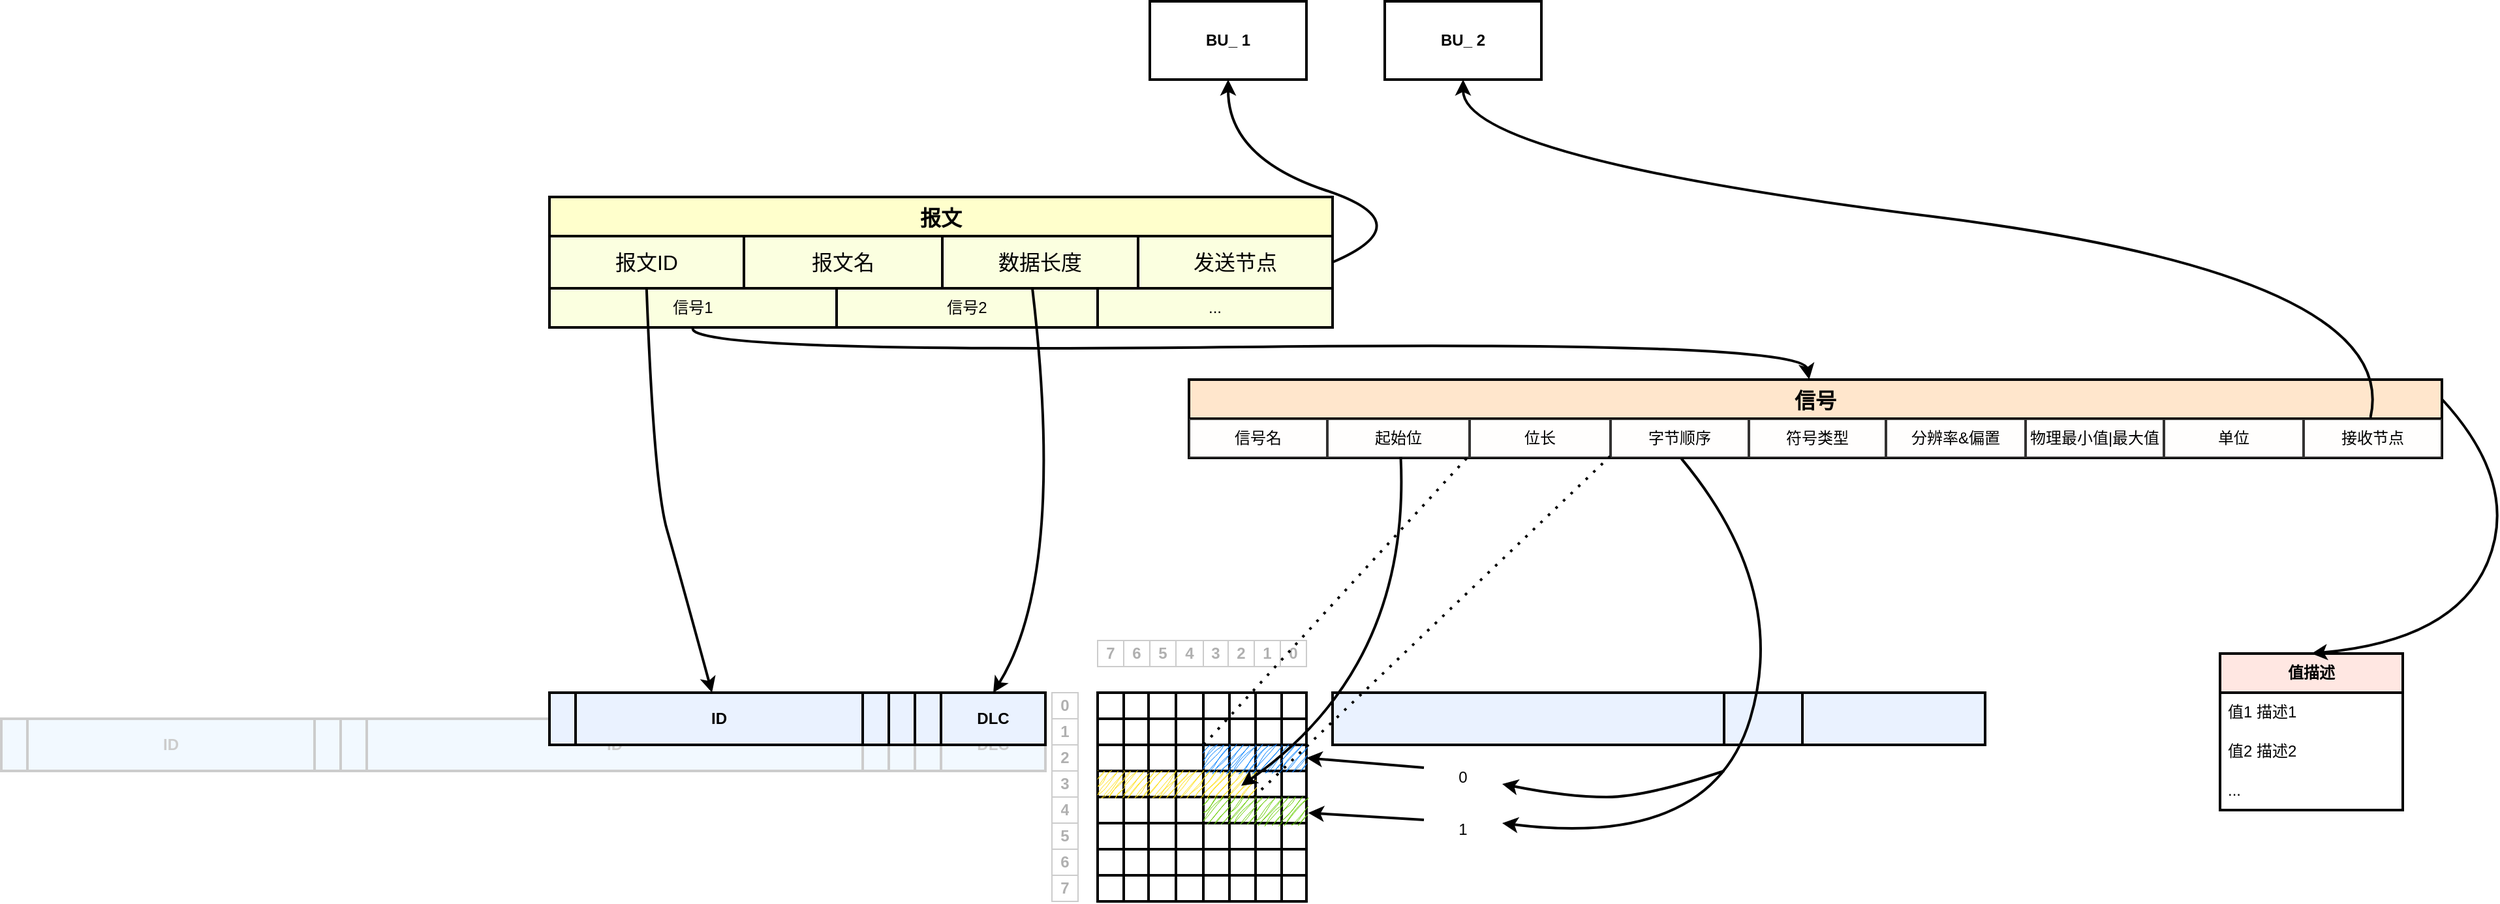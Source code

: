 <mxfile>
    <diagram id="3I3giQXlBfIKpEBD-l2_" name="第 1 页">
        <mxGraphModel dx="3257" dy="1340" grid="1" gridSize="10" guides="1" tooltips="1" connect="1" arrows="1" fold="1" page="1" pageScale="1" pageWidth="1169" pageHeight="1654" math="0" shadow="0">
            <root>
                <mxCell id="0"/>
                <mxCell id="1" parent="0"/>
                <mxCell id="253" value="DLC" style="rounded=0;whiteSpace=wrap;html=1;strokeColor=#CCCCCC;strokeWidth=2;fontStyle=1;fontColor=#CCCCCC;fillColor=#F2F9FF;" parent="1" vertex="1">
                    <mxGeometry x="500" y="740" width="80" height="40" as="geometry"/>
                </mxCell>
                <mxCell id="241" value="ID" style="rounded=0;whiteSpace=wrap;html=1;strokeColor=#CCCCCC;strokeWidth=2;fontStyle=1;fontColor=#CCCCCC;fillColor=#F2F9FF;" parent="1" vertex="1">
                    <mxGeometry x="-200" y="740" width="220" height="40" as="geometry"/>
                </mxCell>
                <mxCell id="242" value="" style="rounded=0;whiteSpace=wrap;html=1;strokeColor=#CCCCCC;strokeWidth=2;fillColor=#F2F9FF;" parent="1" vertex="1">
                    <mxGeometry x="-220" y="740" width="20" height="40" as="geometry"/>
                </mxCell>
                <mxCell id="243" value="" style="rounded=0;whiteSpace=wrap;html=1;strokeColor=#CCCCCC;strokeWidth=2;fillColor=#F2F9FF;" parent="1" vertex="1">
                    <mxGeometry x="20" y="740" width="20" height="40" as="geometry"/>
                </mxCell>
                <mxCell id="246" value="" style="rounded=0;whiteSpace=wrap;html=1;strokeColor=#CCCCCC;strokeWidth=2;fillColor=#F2F9FF;" parent="1" vertex="1">
                    <mxGeometry x="40" y="740" width="20" height="40" as="geometry"/>
                </mxCell>
                <mxCell id="247" value="ID" style="rounded=0;whiteSpace=wrap;html=1;strokeColor=#CCCCCC;strokeWidth=2;fontStyle=1;fontColor=#CCCCCC;fillColor=#F2F9FF;" parent="1" vertex="1">
                    <mxGeometry x="60" y="740" width="380" height="40" as="geometry"/>
                </mxCell>
                <mxCell id="248" value="" style="rounded=0;whiteSpace=wrap;html=1;strokeColor=#CCCCCC;strokeWidth=2;fillColor=#F2F9FF;" parent="1" vertex="1">
                    <mxGeometry x="440" y="740" width="20" height="40" as="geometry"/>
                </mxCell>
                <mxCell id="249" value="" style="rounded=0;whiteSpace=wrap;html=1;strokeColor=#CCCCCC;strokeWidth=2;fillColor=#F2F9FF;" parent="1" vertex="1">
                    <mxGeometry x="460" y="740" width="20" height="40" as="geometry"/>
                </mxCell>
                <mxCell id="250" value="" style="rounded=0;whiteSpace=wrap;html=1;strokeColor=#CCCCCC;strokeWidth=2;fillColor=#F2F9FF;" parent="1" vertex="1">
                    <mxGeometry x="480" y="740" width="20" height="40" as="geometry"/>
                </mxCell>
                <mxCell id="172" value="" style="shape=table;startSize=0;container=1;collapsible=0;childLayout=tableLayout;fontSize=14;strokeColor=light-dark(#CCCCCC,#EDEDED);fontStyle=2" parent="1" vertex="1">
                    <mxGeometry x="620" y="680" width="160" height="20" as="geometry"/>
                </mxCell>
                <mxCell id="177" value="" style="shape=tableRow;horizontal=0;startSize=0;swimlaneHead=0;swimlaneBody=0;strokeColor=inherit;top=0;left=0;bottom=0;right=0;collapsible=0;dropTarget=0;fillColor=none;points=[[0,0.5],[1,0.5]];portConstraint=eastwest;fontSize=16;" parent="172" vertex="1">
                    <mxGeometry width="160" height="20" as="geometry"/>
                </mxCell>
                <mxCell id="189" value="7" style="shape=partialRectangle;html=1;whiteSpace=wrap;connectable=0;strokeColor=inherit;overflow=hidden;fillColor=none;top=0;left=0;bottom=0;right=0;pointerEvents=1;fontSize=12;fontColor=light-dark(#b0b0b0, #272727);fontStyle=1" parent="177" vertex="1">
                    <mxGeometry width="20" height="20" as="geometry">
                        <mxRectangle width="20" height="20" as="alternateBounds"/>
                    </mxGeometry>
                </mxCell>
                <mxCell id="188" value="6" style="shape=partialRectangle;html=1;whiteSpace=wrap;connectable=0;strokeColor=inherit;overflow=hidden;fillColor=none;top=0;left=0;bottom=0;right=0;pointerEvents=1;fontSize=12;fontColor=light-dark(#b0b0b0, #272727);fontStyle=1" parent="177" vertex="1">
                    <mxGeometry x="20" width="20" height="20" as="geometry">
                        <mxRectangle width="20" height="20" as="alternateBounds"/>
                    </mxGeometry>
                </mxCell>
                <mxCell id="187" value="5" style="shape=partialRectangle;html=1;whiteSpace=wrap;connectable=0;strokeColor=inherit;overflow=hidden;fillColor=none;top=0;left=0;bottom=0;right=0;pointerEvents=1;fontSize=12;fontColor=light-dark(#b0b0b0, #272727);fontStyle=1" parent="177" vertex="1">
                    <mxGeometry x="40" width="20" height="20" as="geometry">
                        <mxRectangle width="20" height="20" as="alternateBounds"/>
                    </mxGeometry>
                </mxCell>
                <mxCell id="186" value="4" style="shape=partialRectangle;html=1;whiteSpace=wrap;connectable=0;strokeColor=inherit;overflow=hidden;fillColor=none;top=0;left=0;bottom=0;right=0;pointerEvents=1;fontSize=12;fontColor=light-dark(#b0b0b0, #272727);fontStyle=1" parent="177" vertex="1">
                    <mxGeometry x="60" width="21" height="20" as="geometry">
                        <mxRectangle width="21" height="20" as="alternateBounds"/>
                    </mxGeometry>
                </mxCell>
                <mxCell id="185" value="3" style="shape=partialRectangle;html=1;whiteSpace=wrap;connectable=0;strokeColor=inherit;overflow=hidden;fillColor=none;top=0;left=0;bottom=0;right=0;pointerEvents=1;fontSize=12;fontColor=light-dark(#b0b0b0, #272727);fontStyle=1" parent="177" vertex="1">
                    <mxGeometry x="81" width="19" height="20" as="geometry">
                        <mxRectangle width="19" height="20" as="alternateBounds"/>
                    </mxGeometry>
                </mxCell>
                <mxCell id="178" value="2" style="shape=partialRectangle;html=1;whiteSpace=wrap;connectable=0;strokeColor=inherit;overflow=hidden;fillColor=none;top=0;left=0;bottom=0;right=0;pointerEvents=1;fontSize=12;fontColor=light-dark(#b0b0b0, #272727);fontStyle=1" parent="177" vertex="1">
                    <mxGeometry x="100" width="20" height="20" as="geometry">
                        <mxRectangle width="20" height="20" as="alternateBounds"/>
                    </mxGeometry>
                </mxCell>
                <mxCell id="179" value="1" style="shape=partialRectangle;html=1;whiteSpace=wrap;connectable=0;strokeColor=inherit;overflow=hidden;fillColor=none;top=0;left=0;bottom=0;right=0;pointerEvents=1;fontSize=12;fontColor=light-dark(#b0b0b0, #272727);fontStyle=1" parent="177" vertex="1">
                    <mxGeometry x="120" width="20" height="20" as="geometry">
                        <mxRectangle width="20" height="20" as="alternateBounds"/>
                    </mxGeometry>
                </mxCell>
                <mxCell id="180" value="0" style="shape=partialRectangle;html=1;whiteSpace=wrap;connectable=0;strokeColor=inherit;overflow=hidden;fillColor=none;top=0;left=0;bottom=0;right=0;pointerEvents=1;fontSize=12;fontColor=light-dark(#b0b0b0, #272727);fontStyle=1" parent="177" vertex="1">
                    <mxGeometry x="140" width="20" height="20" as="geometry">
                        <mxRectangle width="20" height="20" as="alternateBounds"/>
                    </mxGeometry>
                </mxCell>
                <mxCell id="2" value="BU_ 1" style="rounded=0;whiteSpace=wrap;html=1;strokeColor=default;strokeWidth=2;fontStyle=1" parent="1" vertex="1">
                    <mxGeometry x="660" y="190" width="120" height="60" as="geometry"/>
                </mxCell>
                <mxCell id="3" value="BU_ 2" style="rounded=0;whiteSpace=wrap;html=1;strokeColor=default;strokeWidth=2;fontStyle=1" parent="1" vertex="1">
                    <mxGeometry x="840" y="190" width="120" height="60" as="geometry"/>
                </mxCell>
                <mxCell id="42" value="信号" style="shape=table;startSize=30;container=1;collapsible=0;childLayout=tableLayout;strokeColor=default;fontSize=16;strokeWidth=2;fontStyle=1;fillColor=#FFE6CC;" parent="1" vertex="1">
                    <mxGeometry x="690" y="480" width="960" height="60" as="geometry"/>
                </mxCell>
                <mxCell id="43" value="" style="shape=tableRow;horizontal=0;startSize=0;swimlaneHead=0;swimlaneBody=0;strokeColor=inherit;top=0;left=0;bottom=0;right=0;collapsible=0;dropTarget=0;fillColor=none;points=[[0,0.5],[1,0.5]];portConstraint=eastwest;fontSize=16;" parent="42" vertex="1">
                    <mxGeometry y="30" width="960" height="30" as="geometry"/>
                </mxCell>
                <mxCell id="44" value="信号名" style="shape=partialRectangle;html=1;whiteSpace=wrap;connectable=0;strokeColor=default;overflow=hidden;fillColor=#FFF9F2;top=0;left=0;bottom=0;right=0;pointerEvents=1;fontSize=12;strokeWidth=2;fillStyle=solid;opacity=20;" parent="43" vertex="1">
                    <mxGeometry width="106" height="30" as="geometry">
                        <mxRectangle width="106" height="30" as="alternateBounds"/>
                    </mxGeometry>
                </mxCell>
                <mxCell id="45" value="起始位" style="shape=partialRectangle;html=1;whiteSpace=wrap;connectable=0;strokeColor=default;overflow=hidden;fillColor=#FFF9F2;top=0;left=0;bottom=0;right=0;pointerEvents=1;fontSize=12;strokeWidth=2;fillStyle=solid;opacity=20;" parent="43" vertex="1">
                    <mxGeometry x="106" width="109" height="30" as="geometry">
                        <mxRectangle width="109" height="30" as="alternateBounds"/>
                    </mxGeometry>
                </mxCell>
                <mxCell id="46" value="位长" style="shape=partialRectangle;html=1;whiteSpace=wrap;connectable=0;strokeColor=default;overflow=hidden;fillColor=#FFF9F2;top=0;left=0;bottom=0;right=0;pointerEvents=1;fontSize=12;strokeWidth=2;fillStyle=solid;opacity=20;" parent="43" vertex="1">
                    <mxGeometry x="215" width="108" height="30" as="geometry">
                        <mxRectangle width="108" height="30" as="alternateBounds"/>
                    </mxGeometry>
                </mxCell>
                <mxCell id="47" value="字节顺序" style="shape=partialRectangle;html=1;whiteSpace=wrap;connectable=0;strokeColor=default;overflow=hidden;fillColor=#FFF9F2;top=0;left=0;bottom=0;right=0;pointerEvents=1;fontSize=12;strokeWidth=2;fillStyle=solid;opacity=20;" parent="43" vertex="1">
                    <mxGeometry x="323" width="106" height="30" as="geometry">
                        <mxRectangle width="106" height="30" as="alternateBounds"/>
                    </mxGeometry>
                </mxCell>
                <mxCell id="48" value="符号类型" style="shape=partialRectangle;html=1;whiteSpace=wrap;connectable=0;strokeColor=default;overflow=hidden;fillColor=#FFF9F2;top=0;left=0;bottom=0;right=0;pointerEvents=1;fontSize=12;strokeWidth=2;fillStyle=solid;opacity=20;" parent="43" vertex="1">
                    <mxGeometry x="429" width="105" height="30" as="geometry">
                        <mxRectangle width="105" height="30" as="alternateBounds"/>
                    </mxGeometry>
                </mxCell>
                <mxCell id="49" value="分辨率&amp;amp;偏置" style="shape=partialRectangle;html=1;whiteSpace=wrap;connectable=0;strokeColor=default;overflow=hidden;fillColor=#FFF9F2;top=0;left=0;bottom=0;right=0;pointerEvents=1;fontSize=12;strokeWidth=2;fillStyle=solid;opacity=20;" parent="43" vertex="1">
                    <mxGeometry x="534" width="107" height="30" as="geometry">
                        <mxRectangle width="107" height="30" as="alternateBounds"/>
                    </mxGeometry>
                </mxCell>
                <mxCell id="51" value="物理最小值|最大值" style="shape=partialRectangle;html=1;whiteSpace=wrap;connectable=0;strokeColor=default;overflow=hidden;fillColor=#FFF9F2;top=0;left=0;bottom=0;right=0;pointerEvents=1;fontSize=12;strokeWidth=2;fillStyle=solid;opacity=20;" parent="43" vertex="1">
                    <mxGeometry x="641" width="106" height="30" as="geometry">
                        <mxRectangle width="106" height="30" as="alternateBounds"/>
                    </mxGeometry>
                </mxCell>
                <mxCell id="52" value="单位" style="shape=partialRectangle;html=1;whiteSpace=wrap;connectable=0;strokeColor=default;overflow=hidden;fillColor=#FFF9F2;top=0;left=0;bottom=0;right=0;pointerEvents=1;fontSize=12;strokeWidth=2;fillStyle=solid;opacity=20;" parent="43" vertex="1">
                    <mxGeometry x="747" width="107" height="30" as="geometry">
                        <mxRectangle width="107" height="30" as="alternateBounds"/>
                    </mxGeometry>
                </mxCell>
                <mxCell id="53" value="接收节点" style="shape=partialRectangle;html=1;whiteSpace=wrap;connectable=0;strokeColor=default;overflow=hidden;fillColor=#FFF9F2;top=0;left=0;bottom=0;right=0;pointerEvents=1;fontSize=12;strokeWidth=2;fillStyle=solid;opacity=20;" parent="43" vertex="1">
                    <mxGeometry x="854" width="106" height="30" as="geometry">
                        <mxRectangle width="106" height="30" as="alternateBounds"/>
                    </mxGeometry>
                </mxCell>
                <mxCell id="54" value="" style="group;strokeColor=default;strokeWidth=2;fillColor=#FBFFE0;" parent="1" vertex="1" connectable="0">
                    <mxGeometry x="200" y="340" width="600" height="100" as="geometry"/>
                </mxCell>
                <mxCell id="18" value="报文" style="shape=table;startSize=30;container=1;collapsible=0;childLayout=tableLayout;strokeColor=default;fontSize=16;strokeWidth=2;fontStyle=1;fillColor=#FFFFCC;" parent="54" vertex="1">
                    <mxGeometry width="600" height="70" as="geometry"/>
                </mxCell>
                <mxCell id="19" value="" style="shape=tableRow;horizontal=0;startSize=0;swimlaneHead=0;swimlaneBody=0;strokeColor=inherit;top=0;left=0;bottom=0;right=0;collapsible=0;dropTarget=0;fillColor=none;points=[[0,0.5],[1,0.5]];portConstraint=eastwest;fontSize=16;" parent="18" vertex="1">
                    <mxGeometry y="30" width="600" height="40" as="geometry"/>
                </mxCell>
                <mxCell id="20" value="报文ID" style="shape=partialRectangle;html=1;whiteSpace=wrap;connectable=0;strokeColor=inherit;overflow=hidden;fillColor=none;top=0;left=0;bottom=0;right=0;pointerEvents=1;fontSize=16;" parent="19" vertex="1">
                    <mxGeometry width="149" height="40" as="geometry">
                        <mxRectangle width="149" height="40" as="alternateBounds"/>
                    </mxGeometry>
                </mxCell>
                <mxCell id="21" value="报文名" style="shape=partialRectangle;html=1;whiteSpace=wrap;connectable=0;strokeColor=inherit;overflow=hidden;fillColor=none;top=0;left=0;bottom=0;right=0;pointerEvents=1;fontSize=16;" parent="19" vertex="1">
                    <mxGeometry x="149" width="152" height="40" as="geometry">
                        <mxRectangle width="152" height="40" as="alternateBounds"/>
                    </mxGeometry>
                </mxCell>
                <mxCell id="22" value="数据长度" style="shape=partialRectangle;html=1;whiteSpace=wrap;connectable=0;strokeColor=inherit;overflow=hidden;fillColor=none;top=0;left=0;bottom=0;right=0;pointerEvents=1;fontSize=16;" parent="19" vertex="1">
                    <mxGeometry x="301" width="150" height="40" as="geometry">
                        <mxRectangle width="150" height="40" as="alternateBounds"/>
                    </mxGeometry>
                </mxCell>
                <mxCell id="31" value="发送节点" style="shape=partialRectangle;html=1;whiteSpace=wrap;connectable=0;strokeColor=inherit;overflow=hidden;fillColor=none;top=0;left=0;bottom=0;right=0;pointerEvents=1;fontSize=16;" parent="19" vertex="1">
                    <mxGeometry x="451" width="149" height="40" as="geometry">
                        <mxRectangle width="149" height="40" as="alternateBounds"/>
                    </mxGeometry>
                </mxCell>
                <mxCell id="39" value="信号1" style="rounded=0;whiteSpace=wrap;html=1;strokeWidth=2;fillColor=#FBFFE0;" parent="54" vertex="1">
                    <mxGeometry y="70" width="220" height="30" as="geometry"/>
                </mxCell>
                <mxCell id="40" value="信号2" style="rounded=0;whiteSpace=wrap;html=1;strokeWidth=2;fillColor=#FBFFE0;" parent="54" vertex="1">
                    <mxGeometry x="220" y="70" width="200" height="30" as="geometry"/>
                </mxCell>
                <mxCell id="41" value="..." style="rounded=0;whiteSpace=wrap;html=1;strokeWidth=2;fillColor=#FBFFE0;" parent="54" vertex="1">
                    <mxGeometry x="420" y="70" width="180" height="30" as="geometry"/>
                </mxCell>
                <mxCell id="55" value="" style="curved=1;endArrow=classic;html=1;entryX=0.495;entryY=-0.003;entryDx=0;entryDy=0;entryPerimeter=0;exitX=0.5;exitY=1;exitDx=0;exitDy=0;strokeWidth=2;" parent="1" source="39" target="42" edge="1">
                    <mxGeometry width="50" height="50" relative="1" as="geometry">
                        <mxPoint x="-30" y="430" as="sourcePoint"/>
                        <mxPoint x="20" y="380" as="targetPoint"/>
                        <Array as="points">
                            <mxPoint x="300" y="460"/>
                            <mxPoint x="1160" y="450"/>
                        </Array>
                    </mxGeometry>
                </mxCell>
                <mxCell id="68" value="&lt;b&gt;值描述&lt;/b&gt;" style="swimlane;fontStyle=0;childLayout=stackLayout;horizontal=1;startSize=30;horizontalStack=0;resizeParent=1;resizeParentMax=0;resizeLast=0;collapsible=1;marginBottom=0;whiteSpace=wrap;html=1;strokeColor=default;strokeWidth=2;fillColor=#FFE7E2;" parent="1" vertex="1">
                    <mxGeometry x="1480" y="690" width="140" height="120" as="geometry"/>
                </mxCell>
                <mxCell id="69" value="值1 描述1" style="text;strokeColor=none;fillColor=none;align=left;verticalAlign=middle;spacingLeft=4;spacingRight=4;overflow=hidden;points=[[0,0.5],[1,0.5]];portConstraint=eastwest;rotatable=0;whiteSpace=wrap;html=1;" parent="68" vertex="1">
                    <mxGeometry y="30" width="140" height="30" as="geometry"/>
                </mxCell>
                <mxCell id="70" value="值2 描述2" style="text;strokeColor=none;fillColor=none;align=left;verticalAlign=middle;spacingLeft=4;spacingRight=4;overflow=hidden;points=[[0,0.5],[1,0.5]];portConstraint=eastwest;rotatable=0;whiteSpace=wrap;html=1;" parent="68" vertex="1">
                    <mxGeometry y="60" width="140" height="30" as="geometry"/>
                </mxCell>
                <mxCell id="71" value="..." style="text;strokeColor=none;fillColor=none;align=left;verticalAlign=middle;spacingLeft=4;spacingRight=4;overflow=hidden;points=[[0,0.5],[1,0.5]];portConstraint=eastwest;rotatable=0;whiteSpace=wrap;html=1;" parent="68" vertex="1">
                    <mxGeometry y="90" width="140" height="30" as="geometry"/>
                </mxCell>
                <mxCell id="75" value="" style="rounded=0;whiteSpace=wrap;html=1;strokeColor=default;strokeWidth=2;fillColor=#EAF2FF;" parent="1" vertex="1">
                    <mxGeometry x="200" y="720" width="20" height="40" as="geometry"/>
                </mxCell>
                <mxCell id="76" value="ID" style="rounded=0;whiteSpace=wrap;html=1;strokeColor=default;strokeWidth=2;fontStyle=1;fillColor=#EAF2FF;" parent="1" vertex="1">
                    <mxGeometry x="220" y="720" width="220" height="40" as="geometry"/>
                </mxCell>
                <mxCell id="77" value="" style="rounded=0;whiteSpace=wrap;html=1;strokeColor=default;strokeWidth=2;fillColor=#EAF2FF;" parent="1" vertex="1">
                    <mxGeometry x="440" y="720" width="20" height="40" as="geometry"/>
                </mxCell>
                <mxCell id="80" value="DLC" style="rounded=0;whiteSpace=wrap;html=1;strokeColor=default;strokeWidth=2;fontStyle=1;fillColor=#EAF2FF;" parent="1" vertex="1">
                    <mxGeometry x="500" y="720" width="80" height="40" as="geometry"/>
                </mxCell>
                <mxCell id="82" value="" style="rounded=0;whiteSpace=wrap;html=1;strokeColor=default;strokeWidth=2;fillColor=#EAF2FF;" parent="1" vertex="1">
                    <mxGeometry x="800" y="720" width="300" height="40" as="geometry"/>
                </mxCell>
                <mxCell id="84" value="" style="curved=1;endArrow=classic;html=1;exitX=0.124;exitY=1.004;exitDx=0;exitDy=0;exitPerimeter=0;strokeWidth=2;" parent="1" source="19" target="76" edge="1">
                    <mxGeometry width="50" height="50" relative="1" as="geometry">
                        <mxPoint x="310" y="590" as="sourcePoint"/>
                        <mxPoint x="360" y="540" as="targetPoint"/>
                        <Array as="points">
                            <mxPoint x="280" y="560"/>
                            <mxPoint x="300" y="630"/>
                        </Array>
                    </mxGeometry>
                </mxCell>
                <mxCell id="85" value="" style="curved=1;endArrow=classic;html=1;exitX=0.124;exitY=1.004;exitDx=0;exitDy=0;exitPerimeter=0;entryX=0.5;entryY=0;entryDx=0;entryDy=0;strokeWidth=2;" parent="1" target="80" edge="1">
                    <mxGeometry width="50" height="50" relative="1" as="geometry">
                        <mxPoint x="570" y="410" as="sourcePoint"/>
                        <mxPoint x="653" y="720" as="targetPoint"/>
                        <Array as="points">
                            <mxPoint x="596" y="630"/>
                        </Array>
                    </mxGeometry>
                </mxCell>
                <mxCell id="86" value="" style="shape=table;startSize=0;container=1;collapsible=0;childLayout=tableLayout;fontSize=16;strokeColor=default;strokeWidth=2;" parent="1" vertex="1">
                    <mxGeometry x="620" y="720" width="160" height="160" as="geometry"/>
                </mxCell>
                <mxCell id="115" style="shape=tableRow;horizontal=0;startSize=0;swimlaneHead=0;swimlaneBody=0;strokeColor=inherit;top=0;left=0;bottom=0;right=0;collapsible=0;dropTarget=0;fillColor=none;points=[[0,0.5],[1,0.5]];portConstraint=eastwest;fontSize=16;" parent="86" vertex="1">
                    <mxGeometry width="160" height="20" as="geometry"/>
                </mxCell>
                <mxCell id="116" style="shape=partialRectangle;html=1;whiteSpace=wrap;connectable=0;strokeColor=inherit;overflow=hidden;fillColor=none;top=0;left=0;bottom=0;right=0;pointerEvents=1;fontSize=16;" parent="115" vertex="1">
                    <mxGeometry width="20" height="20" as="geometry">
                        <mxRectangle width="20" height="20" as="alternateBounds"/>
                    </mxGeometry>
                </mxCell>
                <mxCell id="117" style="shape=partialRectangle;html=1;whiteSpace=wrap;connectable=0;strokeColor=inherit;overflow=hidden;fillColor=none;top=0;left=0;bottom=0;right=0;pointerEvents=1;fontSize=16;" parent="115" vertex="1">
                    <mxGeometry x="20" width="19" height="20" as="geometry">
                        <mxRectangle width="19" height="20" as="alternateBounds"/>
                    </mxGeometry>
                </mxCell>
                <mxCell id="118" style="shape=partialRectangle;html=1;whiteSpace=wrap;connectable=0;strokeColor=inherit;overflow=hidden;fillColor=none;top=0;left=0;bottom=0;right=0;pointerEvents=1;fontSize=16;" parent="115" vertex="1">
                    <mxGeometry x="39" width="21" height="20" as="geometry">
                        <mxRectangle width="21" height="20" as="alternateBounds"/>
                    </mxGeometry>
                </mxCell>
                <mxCell id="119" style="shape=partialRectangle;html=1;whiteSpace=wrap;connectable=0;strokeColor=inherit;overflow=hidden;fillColor=none;top=0;left=0;bottom=0;right=0;pointerEvents=1;fontSize=16;" parent="115" vertex="1">
                    <mxGeometry x="60" width="21" height="20" as="geometry">
                        <mxRectangle width="21" height="20" as="alternateBounds"/>
                    </mxGeometry>
                </mxCell>
                <mxCell id="127" style="shape=partialRectangle;html=1;whiteSpace=wrap;connectable=0;strokeColor=inherit;overflow=hidden;fillColor=none;top=0;left=0;bottom=0;right=0;pointerEvents=1;fontSize=16;" parent="115" vertex="1">
                    <mxGeometry x="81" width="20" height="20" as="geometry">
                        <mxRectangle width="20" height="20" as="alternateBounds"/>
                    </mxGeometry>
                </mxCell>
                <mxCell id="135" style="shape=partialRectangle;html=1;whiteSpace=wrap;connectable=0;strokeColor=inherit;overflow=hidden;fillColor=none;top=0;left=0;bottom=0;right=0;pointerEvents=1;fontSize=16;" parent="115" vertex="1">
                    <mxGeometry x="101" width="20" height="20" as="geometry">
                        <mxRectangle width="20" height="20" as="alternateBounds"/>
                    </mxGeometry>
                </mxCell>
                <mxCell id="143" style="shape=partialRectangle;html=1;whiteSpace=wrap;connectable=0;strokeColor=inherit;overflow=hidden;fillColor=none;top=0;left=0;bottom=0;right=0;pointerEvents=1;fontSize=16;" parent="115" vertex="1">
                    <mxGeometry x="121" width="20" height="20" as="geometry">
                        <mxRectangle width="20" height="20" as="alternateBounds"/>
                    </mxGeometry>
                </mxCell>
                <mxCell id="151" style="shape=partialRectangle;html=1;whiteSpace=wrap;connectable=0;strokeColor=inherit;overflow=hidden;fillColor=none;top=0;left=0;bottom=0;right=0;pointerEvents=1;fontSize=16;" parent="115" vertex="1">
                    <mxGeometry x="141" width="19" height="20" as="geometry">
                        <mxRectangle width="19" height="20" as="alternateBounds"/>
                    </mxGeometry>
                </mxCell>
                <mxCell id="111" style="shape=tableRow;horizontal=0;startSize=0;swimlaneHead=0;swimlaneBody=0;strokeColor=inherit;top=0;left=0;bottom=0;right=0;collapsible=0;dropTarget=0;fillColor=none;points=[[0,0.5],[1,0.5]];portConstraint=eastwest;fontSize=16;" parent="86" vertex="1">
                    <mxGeometry y="20" width="160" height="20" as="geometry"/>
                </mxCell>
                <mxCell id="112" style="shape=partialRectangle;html=1;whiteSpace=wrap;connectable=0;strokeColor=inherit;overflow=hidden;fillColor=none;top=0;left=0;bottom=0;right=0;pointerEvents=1;fontSize=16;" parent="111" vertex="1">
                    <mxGeometry width="20" height="20" as="geometry">
                        <mxRectangle width="20" height="20" as="alternateBounds"/>
                    </mxGeometry>
                </mxCell>
                <mxCell id="113" style="shape=partialRectangle;html=1;whiteSpace=wrap;connectable=0;strokeColor=inherit;overflow=hidden;fillColor=none;top=0;left=0;bottom=0;right=0;pointerEvents=1;fontSize=16;" parent="111" vertex="1">
                    <mxGeometry x="20" width="19" height="20" as="geometry">
                        <mxRectangle width="19" height="20" as="alternateBounds"/>
                    </mxGeometry>
                </mxCell>
                <mxCell id="114" style="shape=partialRectangle;html=1;whiteSpace=wrap;connectable=0;strokeColor=inherit;overflow=hidden;fillColor=none;top=0;left=0;bottom=0;right=0;pointerEvents=1;fontSize=16;" parent="111" vertex="1">
                    <mxGeometry x="39" width="21" height="20" as="geometry">
                        <mxRectangle width="21" height="20" as="alternateBounds"/>
                    </mxGeometry>
                </mxCell>
                <mxCell id="120" style="shape=partialRectangle;html=1;whiteSpace=wrap;connectable=0;strokeColor=inherit;overflow=hidden;fillColor=none;top=0;left=0;bottom=0;right=0;pointerEvents=1;fontSize=16;" parent="111" vertex="1">
                    <mxGeometry x="60" width="21" height="20" as="geometry">
                        <mxRectangle width="21" height="20" as="alternateBounds"/>
                    </mxGeometry>
                </mxCell>
                <mxCell id="128" style="shape=partialRectangle;html=1;whiteSpace=wrap;connectable=0;strokeColor=inherit;overflow=hidden;fillColor=none;top=0;left=0;bottom=0;right=0;pointerEvents=1;fontSize=16;" parent="111" vertex="1">
                    <mxGeometry x="81" width="20" height="20" as="geometry">
                        <mxRectangle width="20" height="20" as="alternateBounds"/>
                    </mxGeometry>
                </mxCell>
                <mxCell id="136" style="shape=partialRectangle;html=1;whiteSpace=wrap;connectable=0;strokeColor=inherit;overflow=hidden;fillColor=none;top=0;left=0;bottom=0;right=0;pointerEvents=1;fontSize=16;" parent="111" vertex="1">
                    <mxGeometry x="101" width="20" height="20" as="geometry">
                        <mxRectangle width="20" height="20" as="alternateBounds"/>
                    </mxGeometry>
                </mxCell>
                <mxCell id="144" style="shape=partialRectangle;html=1;whiteSpace=wrap;connectable=0;strokeColor=inherit;overflow=hidden;fillColor=none;top=0;left=0;bottom=0;right=0;pointerEvents=1;fontSize=16;" parent="111" vertex="1">
                    <mxGeometry x="121" width="20" height="20" as="geometry">
                        <mxRectangle width="20" height="20" as="alternateBounds"/>
                    </mxGeometry>
                </mxCell>
                <mxCell id="152" style="shape=partialRectangle;html=1;whiteSpace=wrap;connectable=0;strokeColor=inherit;overflow=hidden;fillColor=none;top=0;left=0;bottom=0;right=0;pointerEvents=1;fontSize=16;" parent="111" vertex="1">
                    <mxGeometry x="141" width="19" height="20" as="geometry">
                        <mxRectangle width="19" height="20" as="alternateBounds"/>
                    </mxGeometry>
                </mxCell>
                <mxCell id="107" style="shape=tableRow;horizontal=0;startSize=0;swimlaneHead=0;swimlaneBody=0;strokeColor=inherit;top=0;left=0;bottom=0;right=0;collapsible=0;dropTarget=0;fillColor=none;points=[[0,0.5],[1,0.5]];portConstraint=eastwest;fontSize=16;" parent="86" vertex="1">
                    <mxGeometry y="40" width="160" height="20" as="geometry"/>
                </mxCell>
                <mxCell id="108" style="shape=partialRectangle;html=1;whiteSpace=wrap;connectable=0;strokeColor=inherit;overflow=hidden;fillColor=none;top=0;left=0;bottom=0;right=0;pointerEvents=1;fontSize=16;" parent="107" vertex="1">
                    <mxGeometry width="20" height="20" as="geometry">
                        <mxRectangle width="20" height="20" as="alternateBounds"/>
                    </mxGeometry>
                </mxCell>
                <mxCell id="109" style="shape=partialRectangle;html=1;whiteSpace=wrap;connectable=0;strokeColor=inherit;overflow=hidden;fillColor=none;top=0;left=0;bottom=0;right=0;pointerEvents=1;fontSize=16;" parent="107" vertex="1">
                    <mxGeometry x="20" width="19" height="20" as="geometry">
                        <mxRectangle width="19" height="20" as="alternateBounds"/>
                    </mxGeometry>
                </mxCell>
                <mxCell id="110" style="shape=partialRectangle;html=1;whiteSpace=wrap;connectable=0;strokeColor=inherit;overflow=hidden;fillColor=none;top=0;left=0;bottom=0;right=0;pointerEvents=1;fontSize=16;" parent="107" vertex="1">
                    <mxGeometry x="39" width="21" height="20" as="geometry">
                        <mxRectangle width="21" height="20" as="alternateBounds"/>
                    </mxGeometry>
                </mxCell>
                <mxCell id="121" style="shape=partialRectangle;html=1;whiteSpace=wrap;connectable=0;strokeColor=inherit;overflow=hidden;fillColor=none;top=0;left=0;bottom=0;right=0;pointerEvents=1;fontSize=16;" parent="107" vertex="1">
                    <mxGeometry x="60" width="21" height="20" as="geometry">
                        <mxRectangle width="21" height="20" as="alternateBounds"/>
                    </mxGeometry>
                </mxCell>
                <mxCell id="129" style="shape=partialRectangle;html=1;whiteSpace=wrap;connectable=0;strokeColor=#6c8ebf;overflow=hidden;fillColor=#007FFF;top=0;left=0;bottom=0;right=0;pointerEvents=1;fontSize=16;sketch=1;curveFitting=1;jiggle=2;" parent="107" vertex="1">
                    <mxGeometry x="81" width="20" height="20" as="geometry">
                        <mxRectangle width="20" height="20" as="alternateBounds"/>
                    </mxGeometry>
                </mxCell>
                <mxCell id="137" style="shape=partialRectangle;html=1;whiteSpace=wrap;connectable=0;strokeColor=#6c8ebf;overflow=hidden;fillColor=#007FFF;top=0;left=0;bottom=0;right=0;pointerEvents=1;fontSize=16;sketch=1;curveFitting=1;jiggle=2;" parent="107" vertex="1">
                    <mxGeometry x="101" width="20" height="20" as="geometry">
                        <mxRectangle width="20" height="20" as="alternateBounds"/>
                    </mxGeometry>
                </mxCell>
                <mxCell id="145" style="shape=partialRectangle;html=1;whiteSpace=wrap;connectable=0;strokeColor=#6c8ebf;overflow=hidden;fillColor=#007FFF;top=0;left=0;bottom=0;right=0;pointerEvents=1;fontSize=16;sketch=1;curveFitting=1;jiggle=2;" parent="107" vertex="1">
                    <mxGeometry x="121" width="20" height="20" as="geometry">
                        <mxRectangle width="20" height="20" as="alternateBounds"/>
                    </mxGeometry>
                </mxCell>
                <mxCell id="153" style="shape=partialRectangle;html=1;whiteSpace=wrap;connectable=0;strokeColor=#6c8ebf;overflow=hidden;fillColor=#007FFF;top=0;left=0;bottom=0;right=0;pointerEvents=1;fontSize=16;sketch=1;curveFitting=1;jiggle=2;" parent="107" vertex="1">
                    <mxGeometry x="141" width="19" height="20" as="geometry">
                        <mxRectangle width="19" height="20" as="alternateBounds"/>
                    </mxGeometry>
                </mxCell>
                <mxCell id="103" style="shape=tableRow;horizontal=0;startSize=0;swimlaneHead=0;swimlaneBody=0;strokeColor=inherit;top=0;left=0;bottom=0;right=0;collapsible=0;dropTarget=0;fillColor=none;points=[[0,0.5],[1,0.5]];portConstraint=eastwest;fontSize=16;" parent="86" vertex="1">
                    <mxGeometry y="60" width="160" height="20" as="geometry"/>
                </mxCell>
                <mxCell id="104" style="shape=partialRectangle;html=1;whiteSpace=wrap;connectable=0;strokeColor=#b85450;overflow=hidden;fillColor=#FFDE0A;top=0;left=0;bottom=0;right=0;pointerEvents=1;fontSize=16;sketch=1;curveFitting=1;jiggle=2;" parent="103" vertex="1">
                    <mxGeometry width="20" height="20" as="geometry">
                        <mxRectangle width="20" height="20" as="alternateBounds"/>
                    </mxGeometry>
                </mxCell>
                <mxCell id="105" style="shape=partialRectangle;html=1;whiteSpace=wrap;connectable=0;strokeColor=#b85450;overflow=hidden;fillColor=#FFDE0A;top=0;left=0;bottom=0;right=0;pointerEvents=1;fontSize=16;sketch=1;curveFitting=1;jiggle=2;" parent="103" vertex="1">
                    <mxGeometry x="20" width="19" height="20" as="geometry">
                        <mxRectangle width="19" height="20" as="alternateBounds"/>
                    </mxGeometry>
                </mxCell>
                <mxCell id="106" style="shape=partialRectangle;html=1;whiteSpace=wrap;connectable=0;strokeColor=#b85450;overflow=hidden;fillColor=#FFDE0A;top=0;left=0;bottom=0;right=0;pointerEvents=1;fontSize=16;sketch=1;curveFitting=1;jiggle=2;" parent="103" vertex="1">
                    <mxGeometry x="39" width="21" height="20" as="geometry">
                        <mxRectangle width="21" height="20" as="alternateBounds"/>
                    </mxGeometry>
                </mxCell>
                <mxCell id="122" style="shape=partialRectangle;html=1;whiteSpace=wrap;connectable=0;strokeColor=#b85450;overflow=hidden;fillColor=#FFDE0A;top=0;left=0;bottom=0;right=0;pointerEvents=1;fontSize=16;sketch=1;curveFitting=1;jiggle=2;" parent="103" vertex="1">
                    <mxGeometry x="60" width="21" height="20" as="geometry">
                        <mxRectangle width="21" height="20" as="alternateBounds"/>
                    </mxGeometry>
                </mxCell>
                <mxCell id="130" style="shape=partialRectangle;html=1;whiteSpace=wrap;connectable=0;strokeColor=#b85450;overflow=hidden;fillColor=#FFDE0A;top=0;left=0;bottom=0;right=0;pointerEvents=1;fontSize=16;sketch=1;curveFitting=1;jiggle=2;" parent="103" vertex="1">
                    <mxGeometry x="81" width="20" height="20" as="geometry">
                        <mxRectangle width="20" height="20" as="alternateBounds"/>
                    </mxGeometry>
                </mxCell>
                <mxCell id="138" style="shape=partialRectangle;html=1;whiteSpace=wrap;connectable=0;strokeColor=#b85450;overflow=hidden;fillColor=#FFDE0A;top=0;left=0;bottom=0;right=0;pointerEvents=1;fontSize=16;sketch=1;curveFitting=1;jiggle=2;" parent="103" vertex="1">
                    <mxGeometry x="101" width="20" height="20" as="geometry">
                        <mxRectangle width="20" height="20" as="alternateBounds"/>
                    </mxGeometry>
                </mxCell>
                <mxCell id="146" style="shape=partialRectangle;html=1;whiteSpace=wrap;connectable=0;strokeColor=#b85450;overflow=hidden;fillColor=none;top=0;left=0;bottom=0;right=0;pointerEvents=1;fontSize=16;sketch=1;curveFitting=1;jiggle=2;" parent="103" vertex="1">
                    <mxGeometry x="121" width="20" height="20" as="geometry">
                        <mxRectangle width="20" height="20" as="alternateBounds"/>
                    </mxGeometry>
                </mxCell>
                <mxCell id="154" style="shape=partialRectangle;html=1;whiteSpace=wrap;connectable=0;strokeColor=#b85450;overflow=hidden;fillColor=none;top=0;left=0;bottom=0;right=0;pointerEvents=1;fontSize=16;sketch=1;curveFitting=1;jiggle=2;" parent="103" vertex="1">
                    <mxGeometry x="141" width="19" height="20" as="geometry">
                        <mxRectangle width="19" height="20" as="alternateBounds"/>
                    </mxGeometry>
                </mxCell>
                <mxCell id="99" style="shape=tableRow;horizontal=0;startSize=0;swimlaneHead=0;swimlaneBody=0;strokeColor=inherit;top=0;left=0;bottom=0;right=0;collapsible=0;dropTarget=0;fillColor=none;points=[[0,0.5],[1,0.5]];portConstraint=eastwest;fontSize=16;" parent="86" vertex="1">
                    <mxGeometry y="80" width="160" height="20" as="geometry"/>
                </mxCell>
                <mxCell id="100" style="shape=partialRectangle;html=1;whiteSpace=wrap;connectable=0;overflow=hidden;top=0;left=0;bottom=0;right=0;pointerEvents=1;fontSize=16;fillColor=none;" parent="99" vertex="1">
                    <mxGeometry width="20" height="20" as="geometry">
                        <mxRectangle width="20" height="20" as="alternateBounds"/>
                    </mxGeometry>
                </mxCell>
                <mxCell id="101" style="shape=partialRectangle;html=1;whiteSpace=wrap;connectable=0;overflow=hidden;top=0;left=0;bottom=0;right=0;pointerEvents=1;fontSize=16;fillColor=none;" parent="99" vertex="1">
                    <mxGeometry x="20" width="19" height="20" as="geometry">
                        <mxRectangle width="19" height="20" as="alternateBounds"/>
                    </mxGeometry>
                </mxCell>
                <mxCell id="102" style="shape=partialRectangle;html=1;whiteSpace=wrap;connectable=0;overflow=hidden;top=0;left=0;bottom=0;right=0;pointerEvents=1;fontSize=16;fillColor=none;" parent="99" vertex="1">
                    <mxGeometry x="39" width="21" height="20" as="geometry">
                        <mxRectangle width="21" height="20" as="alternateBounds"/>
                    </mxGeometry>
                </mxCell>
                <mxCell id="123" style="shape=partialRectangle;html=1;whiteSpace=wrap;connectable=0;overflow=hidden;top=0;left=0;bottom=0;right=0;pointerEvents=1;fontSize=16;fillColor=none;" parent="99" vertex="1">
                    <mxGeometry x="60" width="21" height="20" as="geometry">
                        <mxRectangle width="21" height="20" as="alternateBounds"/>
                    </mxGeometry>
                </mxCell>
                <mxCell id="131" style="shape=partialRectangle;html=1;whiteSpace=wrap;connectable=0;strokeColor=#82b366;overflow=hidden;fillColor=#66CC00;top=0;left=0;bottom=0;right=0;pointerEvents=1;fontSize=16;sketch=1;curveFitting=1;jiggle=2;" parent="99" vertex="1">
                    <mxGeometry x="81" width="20" height="20" as="geometry">
                        <mxRectangle width="20" height="20" as="alternateBounds"/>
                    </mxGeometry>
                </mxCell>
                <mxCell id="139" style="shape=partialRectangle;html=1;whiteSpace=wrap;connectable=0;strokeColor=#82b366;overflow=hidden;fillColor=#66CC00;top=0;left=0;bottom=0;right=0;pointerEvents=1;fontSize=16;sketch=1;curveFitting=1;jiggle=2;" parent="99" vertex="1">
                    <mxGeometry x="101" width="20" height="20" as="geometry">
                        <mxRectangle width="20" height="20" as="alternateBounds"/>
                    </mxGeometry>
                </mxCell>
                <mxCell id="147" style="shape=partialRectangle;html=1;whiteSpace=wrap;connectable=0;strokeColor=#82b366;overflow=hidden;fillColor=#66CC00;top=0;left=0;bottom=0;right=0;pointerEvents=1;fontSize=16;sketch=1;curveFitting=1;jiggle=2;" parent="99" vertex="1">
                    <mxGeometry x="121" width="20" height="20" as="geometry">
                        <mxRectangle width="20" height="20" as="alternateBounds"/>
                    </mxGeometry>
                </mxCell>
                <mxCell id="155" style="shape=partialRectangle;html=1;whiteSpace=wrap;connectable=0;strokeColor=#82b366;overflow=hidden;fillColor=#66CC00;top=0;left=0;bottom=0;right=0;pointerEvents=1;fontSize=16;sketch=1;curveFitting=1;jiggle=2;" parent="99" vertex="1">
                    <mxGeometry x="141" width="19" height="20" as="geometry">
                        <mxRectangle width="19" height="20" as="alternateBounds"/>
                    </mxGeometry>
                </mxCell>
                <mxCell id="87" value="" style="shape=tableRow;horizontal=0;startSize=0;swimlaneHead=0;swimlaneBody=0;strokeColor=inherit;top=0;left=0;bottom=0;right=0;collapsible=0;dropTarget=0;fillColor=none;points=[[0,0.5],[1,0.5]];portConstraint=eastwest;fontSize=16;" parent="86" vertex="1">
                    <mxGeometry y="100" width="160" height="20" as="geometry"/>
                </mxCell>
                <mxCell id="88" value="" style="shape=partialRectangle;html=1;whiteSpace=wrap;connectable=0;strokeColor=inherit;overflow=hidden;fillColor=none;top=0;left=0;bottom=0;right=0;pointerEvents=1;fontSize=16;" parent="87" vertex="1">
                    <mxGeometry width="20" height="20" as="geometry">
                        <mxRectangle width="20" height="20" as="alternateBounds"/>
                    </mxGeometry>
                </mxCell>
                <mxCell id="89" value="" style="shape=partialRectangle;html=1;whiteSpace=wrap;connectable=0;strokeColor=inherit;overflow=hidden;fillColor=none;top=0;left=0;bottom=0;right=0;pointerEvents=1;fontSize=16;" parent="87" vertex="1">
                    <mxGeometry x="20" width="19" height="20" as="geometry">
                        <mxRectangle width="19" height="20" as="alternateBounds"/>
                    </mxGeometry>
                </mxCell>
                <mxCell id="90" value="" style="shape=partialRectangle;html=1;whiteSpace=wrap;connectable=0;strokeColor=inherit;overflow=hidden;fillColor=none;top=0;left=0;bottom=0;right=0;pointerEvents=1;fontSize=16;" parent="87" vertex="1">
                    <mxGeometry x="39" width="21" height="20" as="geometry">
                        <mxRectangle width="21" height="20" as="alternateBounds"/>
                    </mxGeometry>
                </mxCell>
                <mxCell id="124" style="shape=partialRectangle;html=1;whiteSpace=wrap;connectable=0;strokeColor=inherit;overflow=hidden;fillColor=none;top=0;left=0;bottom=0;right=0;pointerEvents=1;fontSize=16;" parent="87" vertex="1">
                    <mxGeometry x="60" width="21" height="20" as="geometry">
                        <mxRectangle width="21" height="20" as="alternateBounds"/>
                    </mxGeometry>
                </mxCell>
                <mxCell id="132" style="shape=partialRectangle;html=1;whiteSpace=wrap;connectable=0;strokeColor=inherit;overflow=hidden;fillColor=none;top=0;left=0;bottom=0;right=0;pointerEvents=1;fontSize=16;" parent="87" vertex="1">
                    <mxGeometry x="81" width="20" height="20" as="geometry">
                        <mxRectangle width="20" height="20" as="alternateBounds"/>
                    </mxGeometry>
                </mxCell>
                <mxCell id="140" style="shape=partialRectangle;html=1;whiteSpace=wrap;connectable=0;strokeColor=inherit;overflow=hidden;fillColor=none;top=0;left=0;bottom=0;right=0;pointerEvents=1;fontSize=16;" parent="87" vertex="1">
                    <mxGeometry x="101" width="20" height="20" as="geometry">
                        <mxRectangle width="20" height="20" as="alternateBounds"/>
                    </mxGeometry>
                </mxCell>
                <mxCell id="148" style="shape=partialRectangle;html=1;whiteSpace=wrap;connectable=0;strokeColor=inherit;overflow=hidden;fillColor=none;top=0;left=0;bottom=0;right=0;pointerEvents=1;fontSize=16;" parent="87" vertex="1">
                    <mxGeometry x="121" width="20" height="20" as="geometry">
                        <mxRectangle width="20" height="20" as="alternateBounds"/>
                    </mxGeometry>
                </mxCell>
                <mxCell id="156" style="shape=partialRectangle;html=1;whiteSpace=wrap;connectable=0;strokeColor=inherit;overflow=hidden;fillColor=none;top=0;left=0;bottom=0;right=0;pointerEvents=1;fontSize=16;" parent="87" vertex="1">
                    <mxGeometry x="141" width="19" height="20" as="geometry">
                        <mxRectangle width="19" height="20" as="alternateBounds"/>
                    </mxGeometry>
                </mxCell>
                <mxCell id="91" value="" style="shape=tableRow;horizontal=0;startSize=0;swimlaneHead=0;swimlaneBody=0;strokeColor=inherit;top=0;left=0;bottom=0;right=0;collapsible=0;dropTarget=0;fillColor=none;points=[[0,0.5],[1,0.5]];portConstraint=eastwest;fontSize=16;" parent="86" vertex="1">
                    <mxGeometry y="120" width="160" height="20" as="geometry"/>
                </mxCell>
                <mxCell id="92" value="" style="shape=partialRectangle;html=1;whiteSpace=wrap;connectable=0;strokeColor=inherit;overflow=hidden;fillColor=none;top=0;left=0;bottom=0;right=0;pointerEvents=1;fontSize=16;" parent="91" vertex="1">
                    <mxGeometry width="20" height="20" as="geometry">
                        <mxRectangle width="20" height="20" as="alternateBounds"/>
                    </mxGeometry>
                </mxCell>
                <mxCell id="93" value="" style="shape=partialRectangle;html=1;whiteSpace=wrap;connectable=0;strokeColor=inherit;overflow=hidden;fillColor=none;top=0;left=0;bottom=0;right=0;pointerEvents=1;fontSize=16;" parent="91" vertex="1">
                    <mxGeometry x="20" width="19" height="20" as="geometry">
                        <mxRectangle width="19" height="20" as="alternateBounds"/>
                    </mxGeometry>
                </mxCell>
                <mxCell id="94" value="" style="shape=partialRectangle;html=1;whiteSpace=wrap;connectable=0;strokeColor=inherit;overflow=hidden;fillColor=none;top=0;left=0;bottom=0;right=0;pointerEvents=1;fontSize=16;" parent="91" vertex="1">
                    <mxGeometry x="39" width="21" height="20" as="geometry">
                        <mxRectangle width="21" height="20" as="alternateBounds"/>
                    </mxGeometry>
                </mxCell>
                <mxCell id="125" style="shape=partialRectangle;html=1;whiteSpace=wrap;connectable=0;strokeColor=inherit;overflow=hidden;fillColor=none;top=0;left=0;bottom=0;right=0;pointerEvents=1;fontSize=16;" parent="91" vertex="1">
                    <mxGeometry x="60" width="21" height="20" as="geometry">
                        <mxRectangle width="21" height="20" as="alternateBounds"/>
                    </mxGeometry>
                </mxCell>
                <mxCell id="133" style="shape=partialRectangle;html=1;whiteSpace=wrap;connectable=0;strokeColor=inherit;overflow=hidden;fillColor=none;top=0;left=0;bottom=0;right=0;pointerEvents=1;fontSize=16;" parent="91" vertex="1">
                    <mxGeometry x="81" width="20" height="20" as="geometry">
                        <mxRectangle width="20" height="20" as="alternateBounds"/>
                    </mxGeometry>
                </mxCell>
                <mxCell id="141" style="shape=partialRectangle;html=1;whiteSpace=wrap;connectable=0;strokeColor=inherit;overflow=hidden;fillColor=none;top=0;left=0;bottom=0;right=0;pointerEvents=1;fontSize=16;" parent="91" vertex="1">
                    <mxGeometry x="101" width="20" height="20" as="geometry">
                        <mxRectangle width="20" height="20" as="alternateBounds"/>
                    </mxGeometry>
                </mxCell>
                <mxCell id="149" style="shape=partialRectangle;html=1;whiteSpace=wrap;connectable=0;strokeColor=inherit;overflow=hidden;fillColor=none;top=0;left=0;bottom=0;right=0;pointerEvents=1;fontSize=16;" parent="91" vertex="1">
                    <mxGeometry x="121" width="20" height="20" as="geometry">
                        <mxRectangle width="20" height="20" as="alternateBounds"/>
                    </mxGeometry>
                </mxCell>
                <mxCell id="157" style="shape=partialRectangle;html=1;whiteSpace=wrap;connectable=0;strokeColor=inherit;overflow=hidden;fillColor=none;top=0;left=0;bottom=0;right=0;pointerEvents=1;fontSize=16;" parent="91" vertex="1">
                    <mxGeometry x="141" width="19" height="20" as="geometry">
                        <mxRectangle width="19" height="20" as="alternateBounds"/>
                    </mxGeometry>
                </mxCell>
                <mxCell id="95" value="" style="shape=tableRow;horizontal=0;startSize=0;swimlaneHead=0;swimlaneBody=0;strokeColor=inherit;top=0;left=0;bottom=0;right=0;collapsible=0;dropTarget=0;fillColor=none;points=[[0,0.5],[1,0.5]];portConstraint=eastwest;fontSize=16;" parent="86" vertex="1">
                    <mxGeometry y="140" width="160" height="20" as="geometry"/>
                </mxCell>
                <mxCell id="96" value="" style="shape=partialRectangle;html=1;whiteSpace=wrap;connectable=0;strokeColor=inherit;overflow=hidden;fillColor=none;top=0;left=0;bottom=0;right=0;pointerEvents=1;fontSize=16;" parent="95" vertex="1">
                    <mxGeometry width="20" height="20" as="geometry">
                        <mxRectangle width="20" height="20" as="alternateBounds"/>
                    </mxGeometry>
                </mxCell>
                <mxCell id="97" value="" style="shape=partialRectangle;html=1;whiteSpace=wrap;connectable=0;strokeColor=inherit;overflow=hidden;fillColor=none;top=0;left=0;bottom=0;right=0;pointerEvents=1;fontSize=16;" parent="95" vertex="1">
                    <mxGeometry x="20" width="19" height="20" as="geometry">
                        <mxRectangle width="19" height="20" as="alternateBounds"/>
                    </mxGeometry>
                </mxCell>
                <mxCell id="98" value="" style="shape=partialRectangle;html=1;whiteSpace=wrap;connectable=0;strokeColor=inherit;overflow=hidden;fillColor=none;top=0;left=0;bottom=0;right=0;pointerEvents=1;fontSize=16;" parent="95" vertex="1">
                    <mxGeometry x="39" width="21" height="20" as="geometry">
                        <mxRectangle width="21" height="20" as="alternateBounds"/>
                    </mxGeometry>
                </mxCell>
                <mxCell id="126" style="shape=partialRectangle;html=1;whiteSpace=wrap;connectable=0;strokeColor=inherit;overflow=hidden;fillColor=none;top=0;left=0;bottom=0;right=0;pointerEvents=1;fontSize=16;" parent="95" vertex="1">
                    <mxGeometry x="60" width="21" height="20" as="geometry">
                        <mxRectangle width="21" height="20" as="alternateBounds"/>
                    </mxGeometry>
                </mxCell>
                <mxCell id="134" style="shape=partialRectangle;html=1;whiteSpace=wrap;connectable=0;strokeColor=inherit;overflow=hidden;fillColor=none;top=0;left=0;bottom=0;right=0;pointerEvents=1;fontSize=16;" parent="95" vertex="1">
                    <mxGeometry x="81" width="20" height="20" as="geometry">
                        <mxRectangle width="20" height="20" as="alternateBounds"/>
                    </mxGeometry>
                </mxCell>
                <mxCell id="142" style="shape=partialRectangle;html=1;whiteSpace=wrap;connectable=0;strokeColor=inherit;overflow=hidden;fillColor=none;top=0;left=0;bottom=0;right=0;pointerEvents=1;fontSize=16;" parent="95" vertex="1">
                    <mxGeometry x="101" width="20" height="20" as="geometry">
                        <mxRectangle width="20" height="20" as="alternateBounds"/>
                    </mxGeometry>
                </mxCell>
                <mxCell id="150" style="shape=partialRectangle;html=1;whiteSpace=wrap;connectable=0;strokeColor=inherit;overflow=hidden;fillColor=none;top=0;left=0;bottom=0;right=0;pointerEvents=1;fontSize=16;" parent="95" vertex="1">
                    <mxGeometry x="121" width="20" height="20" as="geometry">
                        <mxRectangle width="20" height="20" as="alternateBounds"/>
                    </mxGeometry>
                </mxCell>
                <mxCell id="158" style="shape=partialRectangle;html=1;whiteSpace=wrap;connectable=0;strokeColor=inherit;overflow=hidden;fillColor=none;top=0;left=0;bottom=0;right=0;pointerEvents=1;fontSize=16;" parent="95" vertex="1">
                    <mxGeometry x="141" width="19" height="20" as="geometry">
                        <mxRectangle width="19" height="20" as="alternateBounds"/>
                    </mxGeometry>
                </mxCell>
                <mxCell id="168" value="" style="curved=1;endArrow=classic;html=1;exitX=0.169;exitY=0.981;exitDx=0;exitDy=0;exitPerimeter=0;strokeWidth=2;" parent="1" source="43" edge="1">
                    <mxGeometry width="50" height="50" relative="1" as="geometry">
                        <mxPoint x="865.67" y="550" as="sourcePoint"/>
                        <mxPoint x="729.999" y="791.38" as="targetPoint"/>
                        <Array as="points">
                            <mxPoint x="860" y="700"/>
                        </Array>
                    </mxGeometry>
                </mxCell>
                <mxCell id="169" value="" style="endArrow=none;dashed=1;html=1;dashPattern=1 3;strokeWidth=2;entryX=0.336;entryY=0.963;entryDx=0;entryDy=0;entryPerimeter=0;exitX=0.748;exitY=0.997;exitDx=0;exitDy=0;exitPerimeter=0;" parent="1" source="103" target="43" edge="1">
                    <mxGeometry width="50" height="50" relative="1" as="geometry">
                        <mxPoint x="950" y="630" as="sourcePoint"/>
                        <mxPoint x="1000" y="580" as="targetPoint"/>
                    </mxGeometry>
                </mxCell>
                <mxCell id="170" value="" style="endArrow=none;dashed=1;html=1;dashPattern=1 3;strokeWidth=2;entryX=0.336;entryY=0.963;entryDx=0;entryDy=0;entryPerimeter=0;exitX=0.508;exitY=-0.003;exitDx=0;exitDy=0;exitPerimeter=0;" parent="1" source="107" edge="1">
                    <mxGeometry width="50" height="50" relative="1" as="geometry">
                        <mxPoint x="630" y="801" as="sourcePoint"/>
                        <mxPoint x="903" y="540" as="targetPoint"/>
                    </mxGeometry>
                </mxCell>
                <mxCell id="171" value="" style="curved=1;endArrow=classic;html=1;exitX=1;exitY=0.25;exitDx=0;exitDy=0;entryX=0.5;entryY=0;entryDx=0;entryDy=0;strokeWidth=2;" parent="1" source="42" target="68" edge="1">
                    <mxGeometry width="50" height="50" relative="1" as="geometry">
                        <mxPoint x="1730" y="470" as="sourcePoint"/>
                        <mxPoint x="1780" y="420" as="targetPoint"/>
                        <Array as="points">
                            <mxPoint x="1710" y="560"/>
                            <mxPoint x="1660" y="680"/>
                        </Array>
                    </mxGeometry>
                </mxCell>
                <mxCell id="190" value="" style="shape=table;startSize=0;container=1;collapsible=0;childLayout=tableLayout;fontSize=14;strokeColor=light-dark(#CCCCCC,#EDEDED);fontStyle=2" parent="1" vertex="1">
                    <mxGeometry x="585" y="720" width="20" height="160" as="geometry"/>
                </mxCell>
                <mxCell id="200" style="shape=tableRow;horizontal=0;startSize=0;swimlaneHead=0;swimlaneBody=0;strokeColor=inherit;top=0;left=0;bottom=0;right=0;collapsible=0;dropTarget=0;fillColor=none;points=[[0,0.5],[1,0.5]];portConstraint=eastwest;fontSize=16;" parent="190" vertex="1">
                    <mxGeometry width="20" height="20" as="geometry"/>
                </mxCell>
                <mxCell id="201" value="0" style="shape=partialRectangle;html=1;whiteSpace=wrap;connectable=0;strokeColor=inherit;overflow=hidden;fillColor=none;top=0;left=0;bottom=0;right=0;pointerEvents=1;fontSize=12;fontColor=light-dark(#b0b0b0, #ededed);fontStyle=1" parent="200" vertex="1">
                    <mxGeometry width="20" height="20" as="geometry">
                        <mxRectangle width="20" height="20" as="alternateBounds"/>
                    </mxGeometry>
                </mxCell>
                <mxCell id="218" style="shape=tableRow;horizontal=0;startSize=0;swimlaneHead=0;swimlaneBody=0;strokeColor=inherit;top=0;left=0;bottom=0;right=0;collapsible=0;dropTarget=0;fillColor=none;points=[[0,0.5],[1,0.5]];portConstraint=eastwest;fontSize=16;" parent="190" vertex="1">
                    <mxGeometry y="20" width="20" height="20" as="geometry"/>
                </mxCell>
                <mxCell id="219" value="1" style="shape=partialRectangle;html=1;whiteSpace=wrap;connectable=0;strokeColor=inherit;overflow=hidden;fillColor=none;top=0;left=0;bottom=0;right=0;pointerEvents=1;fontSize=12;fontColor=light-dark(#b0b0b0, #ededed);fontStyle=1" parent="218" vertex="1">
                    <mxGeometry width="20" height="20" as="geometry">
                        <mxRectangle width="20" height="20" as="alternateBounds"/>
                    </mxGeometry>
                </mxCell>
                <mxCell id="220" style="shape=tableRow;horizontal=0;startSize=0;swimlaneHead=0;swimlaneBody=0;strokeColor=inherit;top=0;left=0;bottom=0;right=0;collapsible=0;dropTarget=0;fillColor=none;points=[[0,0.5],[1,0.5]];portConstraint=eastwest;fontSize=16;" parent="190" vertex="1">
                    <mxGeometry y="40" width="20" height="20" as="geometry"/>
                </mxCell>
                <mxCell id="221" value="2" style="shape=partialRectangle;html=1;whiteSpace=wrap;connectable=0;strokeColor=inherit;overflow=hidden;fillColor=none;top=0;left=0;bottom=0;right=0;pointerEvents=1;fontSize=12;fontColor=light-dark(#b0b0b0, #ededed);fontStyle=1" parent="220" vertex="1">
                    <mxGeometry width="20" height="20" as="geometry">
                        <mxRectangle width="20" height="20" as="alternateBounds"/>
                    </mxGeometry>
                </mxCell>
                <mxCell id="222" style="shape=tableRow;horizontal=0;startSize=0;swimlaneHead=0;swimlaneBody=0;strokeColor=inherit;top=0;left=0;bottom=0;right=0;collapsible=0;dropTarget=0;fillColor=none;points=[[0,0.5],[1,0.5]];portConstraint=eastwest;fontSize=16;" parent="190" vertex="1">
                    <mxGeometry y="60" width="20" height="20" as="geometry"/>
                </mxCell>
                <mxCell id="223" value="3" style="shape=partialRectangle;html=1;whiteSpace=wrap;connectable=0;strokeColor=inherit;overflow=hidden;fillColor=none;top=0;left=0;bottom=0;right=0;pointerEvents=1;fontSize=12;fontColor=light-dark(#b0b0b0, #ededed);fontStyle=1" parent="222" vertex="1">
                    <mxGeometry width="20" height="20" as="geometry">
                        <mxRectangle width="20" height="20" as="alternateBounds"/>
                    </mxGeometry>
                </mxCell>
                <mxCell id="224" style="shape=tableRow;horizontal=0;startSize=0;swimlaneHead=0;swimlaneBody=0;strokeColor=inherit;top=0;left=0;bottom=0;right=0;collapsible=0;dropTarget=0;fillColor=none;points=[[0,0.5],[1,0.5]];portConstraint=eastwest;fontSize=16;" parent="190" vertex="1">
                    <mxGeometry y="80" width="20" height="20" as="geometry"/>
                </mxCell>
                <mxCell id="225" value="4" style="shape=partialRectangle;html=1;whiteSpace=wrap;connectable=0;strokeColor=inherit;overflow=hidden;fillColor=none;top=0;left=0;bottom=0;right=0;pointerEvents=1;fontSize=12;fontColor=light-dark(#b0b0b0, #ededed);fontStyle=1" parent="224" vertex="1">
                    <mxGeometry width="20" height="20" as="geometry">
                        <mxRectangle width="20" height="20" as="alternateBounds"/>
                    </mxGeometry>
                </mxCell>
                <mxCell id="226" style="shape=tableRow;horizontal=0;startSize=0;swimlaneHead=0;swimlaneBody=0;strokeColor=inherit;top=0;left=0;bottom=0;right=0;collapsible=0;dropTarget=0;fillColor=none;points=[[0,0.5],[1,0.5]];portConstraint=eastwest;fontSize=16;" parent="190" vertex="1">
                    <mxGeometry y="100" width="20" height="20" as="geometry"/>
                </mxCell>
                <mxCell id="227" value="5" style="shape=partialRectangle;html=1;whiteSpace=wrap;connectable=0;strokeColor=inherit;overflow=hidden;fillColor=none;top=0;left=0;bottom=0;right=0;pointerEvents=1;fontSize=12;fontColor=light-dark(#b0b0b0, #ededed);fontStyle=1" parent="226" vertex="1">
                    <mxGeometry width="20" height="20" as="geometry">
                        <mxRectangle width="20" height="20" as="alternateBounds"/>
                    </mxGeometry>
                </mxCell>
                <mxCell id="228" style="shape=tableRow;horizontal=0;startSize=0;swimlaneHead=0;swimlaneBody=0;strokeColor=inherit;top=0;left=0;bottom=0;right=0;collapsible=0;dropTarget=0;fillColor=none;points=[[0,0.5],[1,0.5]];portConstraint=eastwest;fontSize=16;" parent="190" vertex="1">
                    <mxGeometry y="120" width="20" height="20" as="geometry"/>
                </mxCell>
                <mxCell id="229" value="6" style="shape=partialRectangle;html=1;whiteSpace=wrap;connectable=0;strokeColor=inherit;overflow=hidden;fillColor=none;top=0;left=0;bottom=0;right=0;pointerEvents=1;fontSize=12;fontColor=light-dark(#b0b0b0, #ededed);fontStyle=1" parent="228" vertex="1">
                    <mxGeometry width="20" height="20" as="geometry">
                        <mxRectangle width="20" height="20" as="alternateBounds"/>
                    </mxGeometry>
                </mxCell>
                <mxCell id="230" style="shape=tableRow;horizontal=0;startSize=0;swimlaneHead=0;swimlaneBody=0;strokeColor=inherit;top=0;left=0;bottom=0;right=0;collapsible=0;dropTarget=0;fillColor=none;points=[[0,0.5],[1,0.5]];portConstraint=eastwest;fontSize=16;" parent="190" vertex="1">
                    <mxGeometry y="140" width="20" height="20" as="geometry"/>
                </mxCell>
                <mxCell id="231" value="7" style="shape=partialRectangle;html=1;whiteSpace=wrap;connectable=0;strokeColor=inherit;overflow=hidden;fillColor=none;top=0;left=0;bottom=0;right=0;pointerEvents=1;fontSize=12;fontColor=light-dark(#b0b0b0, #ededed);fontStyle=1" parent="230" vertex="1">
                    <mxGeometry width="20" height="20" as="geometry">
                        <mxRectangle width="20" height="20" as="alternateBounds"/>
                    </mxGeometry>
                </mxCell>
                <mxCell id="233" value="" style="curved=1;endArrow=classic;html=1;strokeWidth=2;" parent="1" edge="1">
                    <mxGeometry width="50" height="50" relative="1" as="geometry">
                        <mxPoint x="1100" y="780" as="sourcePoint"/>
                        <mxPoint x="930" y="790" as="targetPoint"/>
                        <Array as="points">
                            <mxPoint x="1040" y="800"/>
                            <mxPoint x="980" y="800"/>
                        </Array>
                    </mxGeometry>
                </mxCell>
                <mxCell id="234" value="1" style="text;html=1;align=center;verticalAlign=middle;whiteSpace=wrap;rounded=0;" parent="1" vertex="1">
                    <mxGeometry x="870" y="810" width="60" height="30" as="geometry"/>
                </mxCell>
                <mxCell id="235" value="0" style="text;html=1;align=center;verticalAlign=middle;whiteSpace=wrap;rounded=0;" parent="1" vertex="1">
                    <mxGeometry x="870" y="770" width="60" height="30" as="geometry"/>
                </mxCell>
                <mxCell id="236" value="" style="endArrow=classic;html=1;entryX=1.008;entryY=0.606;entryDx=0;entryDy=0;entryPerimeter=0;exitX=0;exitY=0.25;exitDx=0;exitDy=0;strokeWidth=2;" parent="1" source="234" target="99" edge="1">
                    <mxGeometry width="50" height="50" relative="1" as="geometry">
                        <mxPoint x="820" y="860" as="sourcePoint"/>
                        <mxPoint x="870" y="810" as="targetPoint"/>
                    </mxGeometry>
                </mxCell>
                <mxCell id="237" value="" style="endArrow=classic;html=1;entryX=1;entryY=0.5;entryDx=0;entryDy=0;exitX=0;exitY=0.25;exitDx=0;exitDy=0;strokeWidth=2;" parent="1" source="235" target="107" edge="1">
                    <mxGeometry width="50" height="50" relative="1" as="geometry">
                        <mxPoint x="810" y="830" as="sourcePoint"/>
                        <mxPoint x="860" y="780" as="targetPoint"/>
                    </mxGeometry>
                </mxCell>
                <mxCell id="238" value="" style="curved=1;endArrow=classic;html=1;entryX=0.5;entryY=1;entryDx=0;entryDy=0;exitX=1;exitY=0.5;exitDx=0;exitDy=0;strokeWidth=2;" parent="1" source="19" target="2" edge="1">
                    <mxGeometry width="50" height="50" relative="1" as="geometry">
                        <mxPoint x="950" y="390" as="sourcePoint"/>
                        <mxPoint x="1000" y="340" as="targetPoint"/>
                        <Array as="points">
                            <mxPoint x="870" y="360"/>
                            <mxPoint x="720" y="310"/>
                        </Array>
                    </mxGeometry>
                </mxCell>
                <mxCell id="239" value="" style="curved=1;endArrow=classic;html=1;entryX=0.5;entryY=1;entryDx=0;entryDy=0;exitX=0.943;exitY=-0.033;exitDx=0;exitDy=0;exitPerimeter=0;strokeWidth=2;" parent="1" source="43" edge="1">
                    <mxGeometry width="50" height="50" relative="1" as="geometry">
                        <mxPoint x="980" y="390" as="sourcePoint"/>
                        <mxPoint x="900" y="250" as="targetPoint"/>
                        <Array as="points">
                            <mxPoint x="1620" y="400"/>
                            <mxPoint x="900" y="310"/>
                        </Array>
                    </mxGeometry>
                </mxCell>
                <mxCell id="244" value="" style="rounded=0;whiteSpace=wrap;html=1;strokeColor=default;strokeWidth=2;fillColor=#EAF2FF;" parent="1" vertex="1">
                    <mxGeometry x="460" y="720" width="20" height="40" as="geometry"/>
                </mxCell>
                <mxCell id="245" value="" style="rounded=0;whiteSpace=wrap;html=1;strokeColor=default;strokeWidth=2;fillColor=#EAF2FF;" parent="1" vertex="1">
                    <mxGeometry x="480" y="720" width="20" height="40" as="geometry"/>
                </mxCell>
                <mxCell id="254" value="" style="rounded=0;whiteSpace=wrap;html=1;strokeColor=default;strokeWidth=2;fillColor=#EAF2FF;" vertex="1" parent="1">
                    <mxGeometry x="1100" y="720" width="60" height="40" as="geometry"/>
                </mxCell>
                <mxCell id="232" value="" style="curved=1;endArrow=classic;html=1;exitX=0.393;exitY=1.019;exitDx=0;exitDy=0;exitPerimeter=0;strokeWidth=2;" parent="1" source="43" edge="1">
                    <mxGeometry width="50" height="50" relative="1" as="geometry">
                        <mxPoint x="1050" y="670" as="sourcePoint"/>
                        <mxPoint x="930" y="820" as="targetPoint"/>
                        <Array as="points">
                            <mxPoint x="1150" y="640"/>
                            <mxPoint x="1090" y="840"/>
                        </Array>
                    </mxGeometry>
                </mxCell>
                <mxCell id="255" value="" style="rounded=0;whiteSpace=wrap;html=1;strokeColor=default;strokeWidth=2;fillColor=#EAF2FF;" vertex="1" parent="1">
                    <mxGeometry x="1160" y="720" width="140" height="40" as="geometry"/>
                </mxCell>
            </root>
        </mxGraphModel>
    </diagram>
</mxfile>